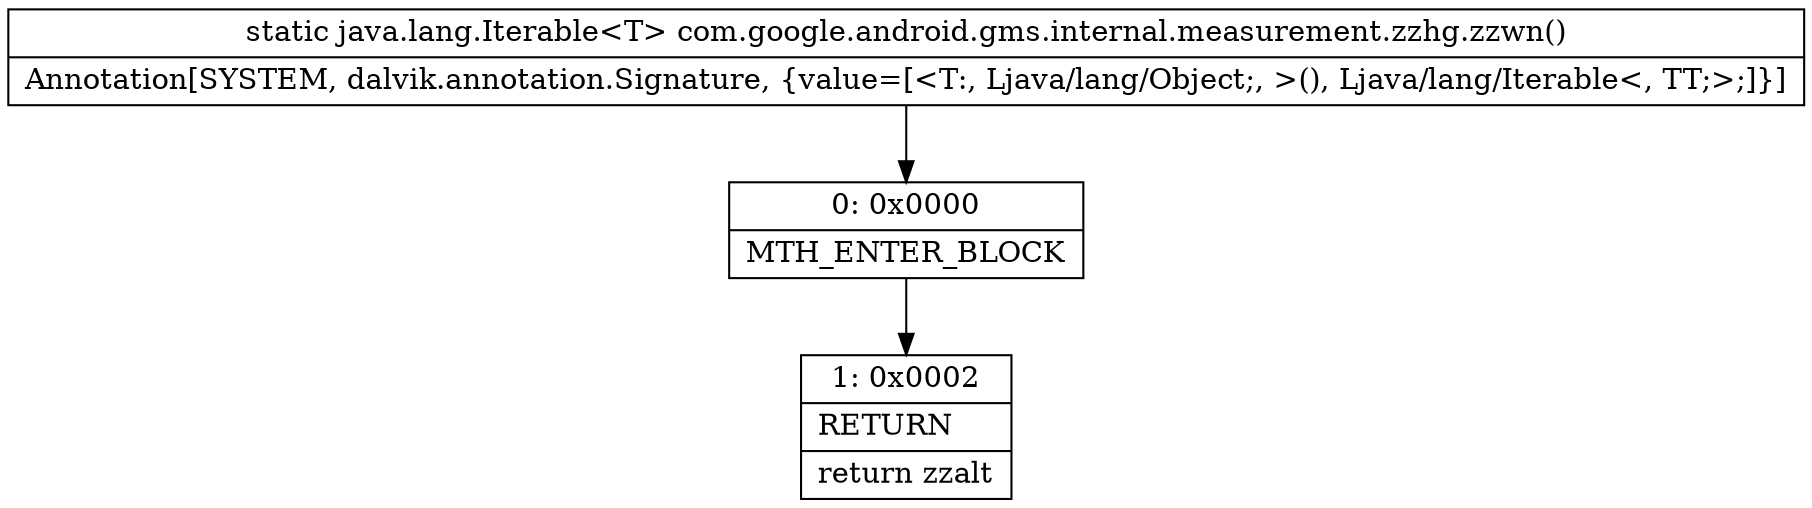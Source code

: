 digraph "CFG forcom.google.android.gms.internal.measurement.zzhg.zzwn()Ljava\/lang\/Iterable;" {
Node_0 [shape=record,label="{0\:\ 0x0000|MTH_ENTER_BLOCK\l}"];
Node_1 [shape=record,label="{1\:\ 0x0002|RETURN\l|return zzalt\l}"];
MethodNode[shape=record,label="{static java.lang.Iterable\<T\> com.google.android.gms.internal.measurement.zzhg.zzwn()  | Annotation[SYSTEM, dalvik.annotation.Signature, \{value=[\<T:, Ljava\/lang\/Object;, \>(), Ljava\/lang\/Iterable\<, TT;\>;]\}]\l}"];
MethodNode -> Node_0;
Node_0 -> Node_1;
}

